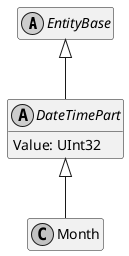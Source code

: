 ﻿@startuml
skinparam monochrome true
hide empty members

abstract class EntityBase {
}

EntityBase <|-- DateTimePart

abstract class DateTimePart {
    Value: UInt32
}

DateTimePart <|-- Month

class Month {
}

@enduml
